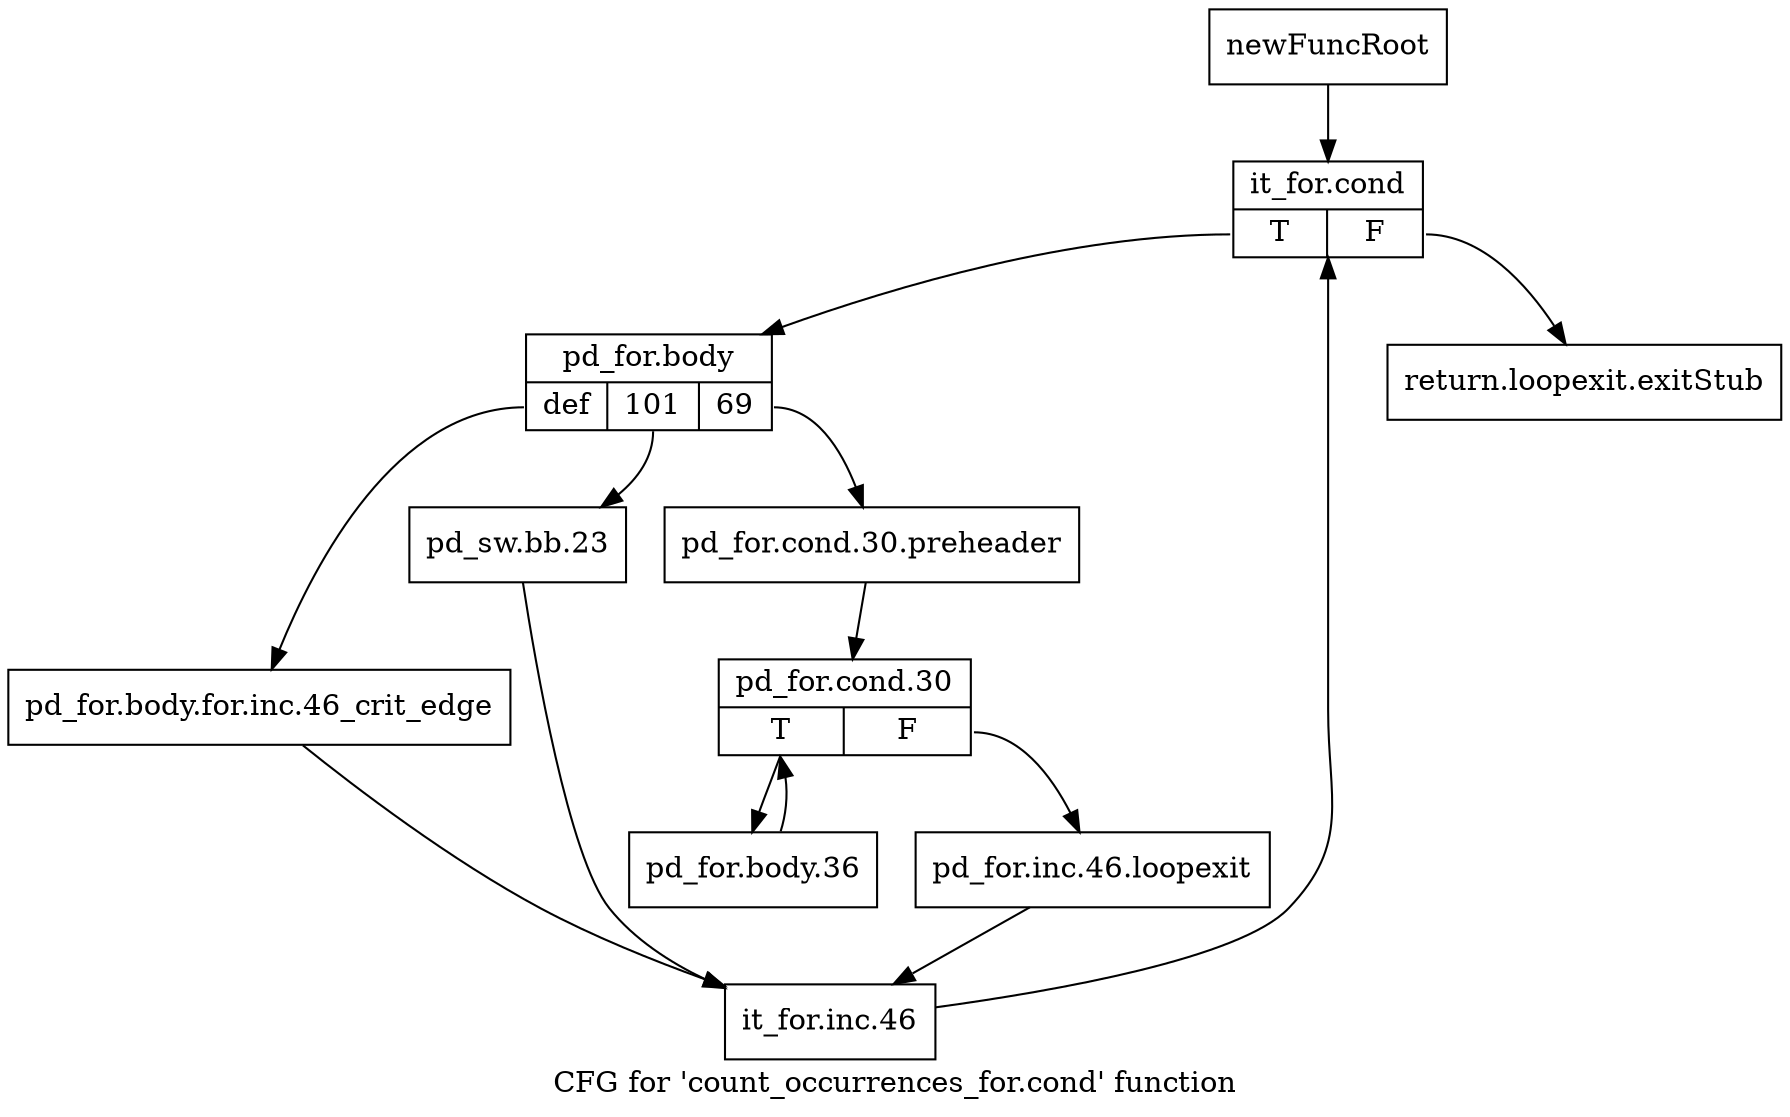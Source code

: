 digraph "CFG for 'count_occurrences_for.cond' function" {
	label="CFG for 'count_occurrences_for.cond' function";

	Node0xc0aa560 [shape=record,label="{newFuncRoot}"];
	Node0xc0aa560 -> Node0xc0aa600;
	Node0xc0aa5b0 [shape=record,label="{return.loopexit.exitStub}"];
	Node0xc0aa600 [shape=record,label="{it_for.cond|{<s0>T|<s1>F}}"];
	Node0xc0aa600:s0 -> Node0xc0aaed0;
	Node0xc0aa600:s1 -> Node0xc0aa5b0;
	Node0xc0aaed0 [shape=record,label="{pd_for.body|{<s0>def|<s1>101|<s2>69}}"];
	Node0xc0aaed0:s0 -> Node0xc0ab0b0;
	Node0xc0aaed0:s1 -> Node0xc0ab060;
	Node0xc0aaed0:s2 -> Node0xc0aaf20;
	Node0xc0aaf20 [shape=record,label="{pd_for.cond.30.preheader}"];
	Node0xc0aaf20 -> Node0xc0aaf70;
	Node0xc0aaf70 [shape=record,label="{pd_for.cond.30|{<s0>T|<s1>F}}"];
	Node0xc0aaf70:s0 -> Node0xc0ab010;
	Node0xc0aaf70:s1 -> Node0xc0aafc0;
	Node0xc0aafc0 [shape=record,label="{pd_for.inc.46.loopexit}"];
	Node0xc0aafc0 -> Node0xc0ab100;
	Node0xc0ab010 [shape=record,label="{pd_for.body.36}"];
	Node0xc0ab010 -> Node0xc0aaf70;
	Node0xc0ab060 [shape=record,label="{pd_sw.bb.23}"];
	Node0xc0ab060 -> Node0xc0ab100;
	Node0xc0ab0b0 [shape=record,label="{pd_for.body.for.inc.46_crit_edge}"];
	Node0xc0ab0b0 -> Node0xc0ab100;
	Node0xc0ab100 [shape=record,label="{it_for.inc.46}"];
	Node0xc0ab100 -> Node0xc0aa600;
}
